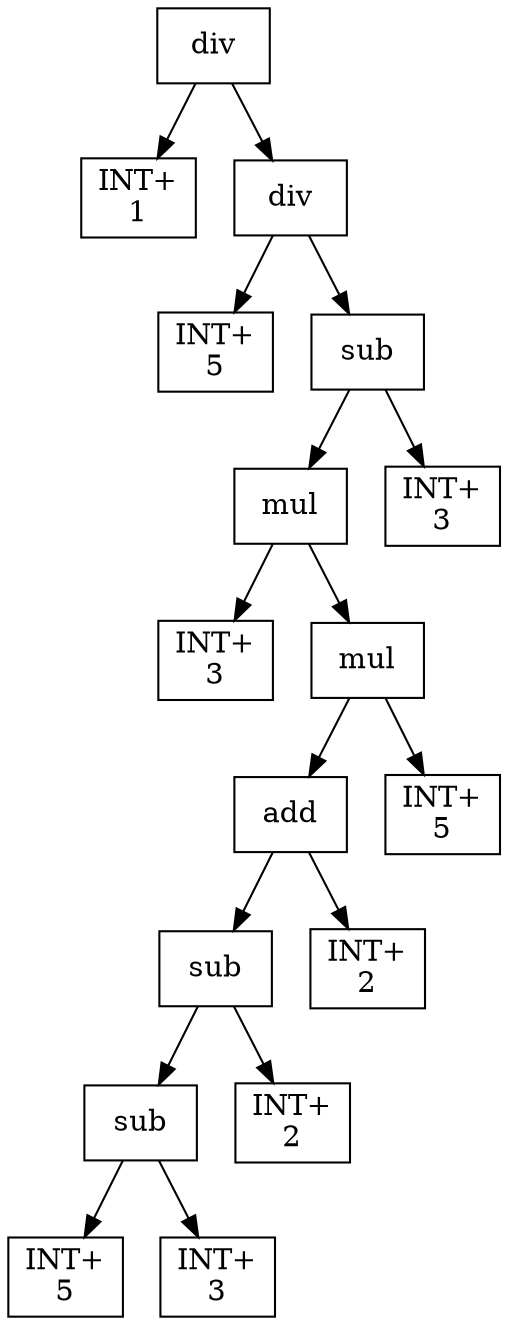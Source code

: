 digraph expr {
  node [shape=box];
  n1 [label="div"];
  n2 [label="INT+\n1"];
  n3 [label="div"];
  n4 [label="INT+\n5"];
  n5 [label="sub"];
  n6 [label="mul"];
  n7 [label="INT+\n3"];
  n8 [label="mul"];
  n9 [label="add"];
  n10 [label="sub"];
  n11 [label="sub"];
  n12 [label="INT+\n5"];
  n13 [label="INT+\n3"];
  n11 -> n12;
  n11 -> n13;
  n14 [label="INT+\n2"];
  n10 -> n11;
  n10 -> n14;
  n15 [label="INT+\n2"];
  n9 -> n10;
  n9 -> n15;
  n16 [label="INT+\n5"];
  n8 -> n9;
  n8 -> n16;
  n6 -> n7;
  n6 -> n8;
  n17 [label="INT+\n3"];
  n5 -> n6;
  n5 -> n17;
  n3 -> n4;
  n3 -> n5;
  n1 -> n2;
  n1 -> n3;
}